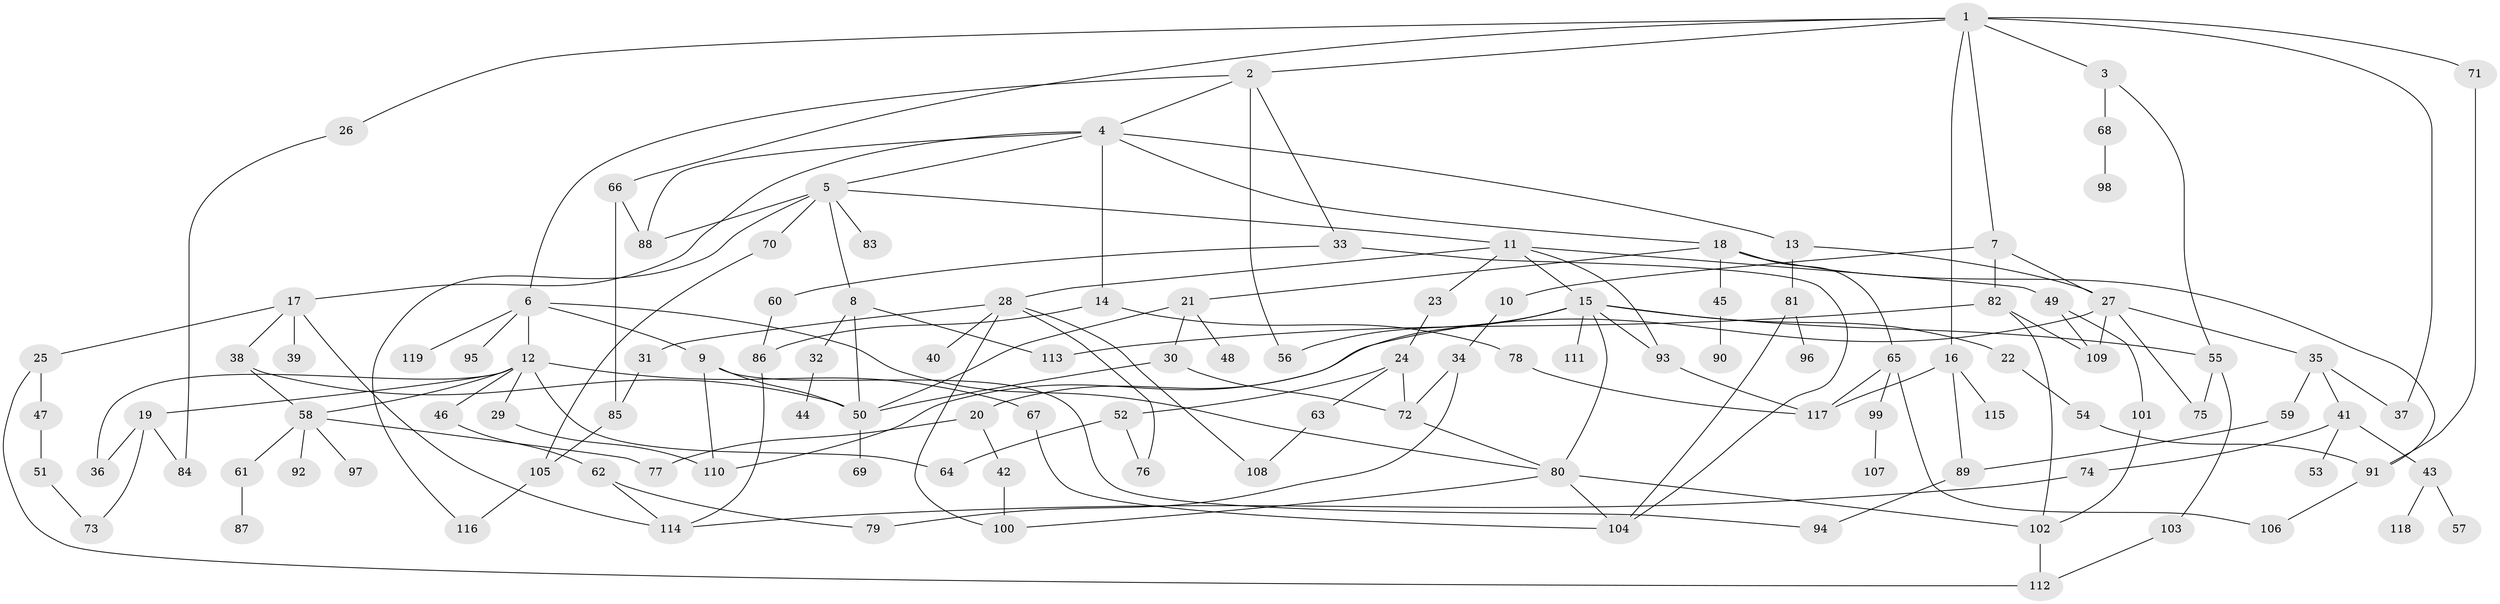 // Generated by graph-tools (version 1.1) at 2025/41/03/09/25 04:41:21]
// undirected, 119 vertices, 172 edges
graph export_dot {
graph [start="1"]
  node [color=gray90,style=filled];
  1;
  2;
  3;
  4;
  5;
  6;
  7;
  8;
  9;
  10;
  11;
  12;
  13;
  14;
  15;
  16;
  17;
  18;
  19;
  20;
  21;
  22;
  23;
  24;
  25;
  26;
  27;
  28;
  29;
  30;
  31;
  32;
  33;
  34;
  35;
  36;
  37;
  38;
  39;
  40;
  41;
  42;
  43;
  44;
  45;
  46;
  47;
  48;
  49;
  50;
  51;
  52;
  53;
  54;
  55;
  56;
  57;
  58;
  59;
  60;
  61;
  62;
  63;
  64;
  65;
  66;
  67;
  68;
  69;
  70;
  71;
  72;
  73;
  74;
  75;
  76;
  77;
  78;
  79;
  80;
  81;
  82;
  83;
  84;
  85;
  86;
  87;
  88;
  89;
  90;
  91;
  92;
  93;
  94;
  95;
  96;
  97;
  98;
  99;
  100;
  101;
  102;
  103;
  104;
  105;
  106;
  107;
  108;
  109;
  110;
  111;
  112;
  113;
  114;
  115;
  116;
  117;
  118;
  119;
  1 -- 2;
  1 -- 3;
  1 -- 7;
  1 -- 16;
  1 -- 26;
  1 -- 66;
  1 -- 71;
  1 -- 37;
  2 -- 4;
  2 -- 6;
  2 -- 33;
  2 -- 56;
  3 -- 55;
  3 -- 68;
  4 -- 5;
  4 -- 13;
  4 -- 14;
  4 -- 17;
  4 -- 18;
  4 -- 88;
  5 -- 8;
  5 -- 11;
  5 -- 70;
  5 -- 83;
  5 -- 88;
  5 -- 116;
  6 -- 9;
  6 -- 12;
  6 -- 95;
  6 -- 119;
  6 -- 80;
  7 -- 10;
  7 -- 82;
  7 -- 27;
  8 -- 32;
  8 -- 113;
  8 -- 50;
  9 -- 50;
  9 -- 94;
  9 -- 110;
  10 -- 34;
  11 -- 15;
  11 -- 23;
  11 -- 28;
  11 -- 49;
  11 -- 93;
  12 -- 19;
  12 -- 29;
  12 -- 46;
  12 -- 64;
  12 -- 67;
  12 -- 36;
  12 -- 58;
  13 -- 27;
  13 -- 81;
  14 -- 78;
  14 -- 86;
  15 -- 20;
  15 -- 22;
  15 -- 93;
  15 -- 111;
  15 -- 56;
  15 -- 80;
  15 -- 55;
  16 -- 89;
  16 -- 115;
  16 -- 117;
  17 -- 25;
  17 -- 38;
  17 -- 39;
  17 -- 114;
  18 -- 21;
  18 -- 45;
  18 -- 65;
  18 -- 91;
  19 -- 36;
  19 -- 84;
  19 -- 73;
  20 -- 42;
  20 -- 77;
  21 -- 30;
  21 -- 48;
  21 -- 50;
  22 -- 54;
  23 -- 24;
  24 -- 52;
  24 -- 63;
  24 -- 72;
  25 -- 47;
  25 -- 112;
  26 -- 84;
  27 -- 35;
  27 -- 110;
  27 -- 75;
  27 -- 109;
  28 -- 31;
  28 -- 40;
  28 -- 76;
  28 -- 108;
  28 -- 100;
  29 -- 110;
  30 -- 50;
  30 -- 72;
  31 -- 85;
  32 -- 44;
  33 -- 60;
  33 -- 104;
  34 -- 79;
  34 -- 72;
  35 -- 37;
  35 -- 41;
  35 -- 59;
  38 -- 58;
  38 -- 50;
  41 -- 43;
  41 -- 53;
  41 -- 74;
  42 -- 100;
  43 -- 57;
  43 -- 118;
  45 -- 90;
  46 -- 62;
  47 -- 51;
  49 -- 101;
  49 -- 109;
  50 -- 69;
  51 -- 73;
  52 -- 64;
  52 -- 76;
  54 -- 91;
  55 -- 75;
  55 -- 103;
  58 -- 61;
  58 -- 92;
  58 -- 97;
  58 -- 77;
  59 -- 89;
  60 -- 86;
  61 -- 87;
  62 -- 114;
  62 -- 79;
  63 -- 108;
  65 -- 99;
  65 -- 106;
  65 -- 117;
  66 -- 88;
  66 -- 85;
  67 -- 104;
  68 -- 98;
  70 -- 105;
  71 -- 91;
  72 -- 80;
  74 -- 114;
  78 -- 117;
  80 -- 100;
  80 -- 102;
  80 -- 104;
  81 -- 96;
  81 -- 104;
  82 -- 113;
  82 -- 109;
  82 -- 102;
  85 -- 105;
  86 -- 114;
  89 -- 94;
  91 -- 106;
  93 -- 117;
  99 -- 107;
  101 -- 102;
  102 -- 112;
  103 -- 112;
  105 -- 116;
}
